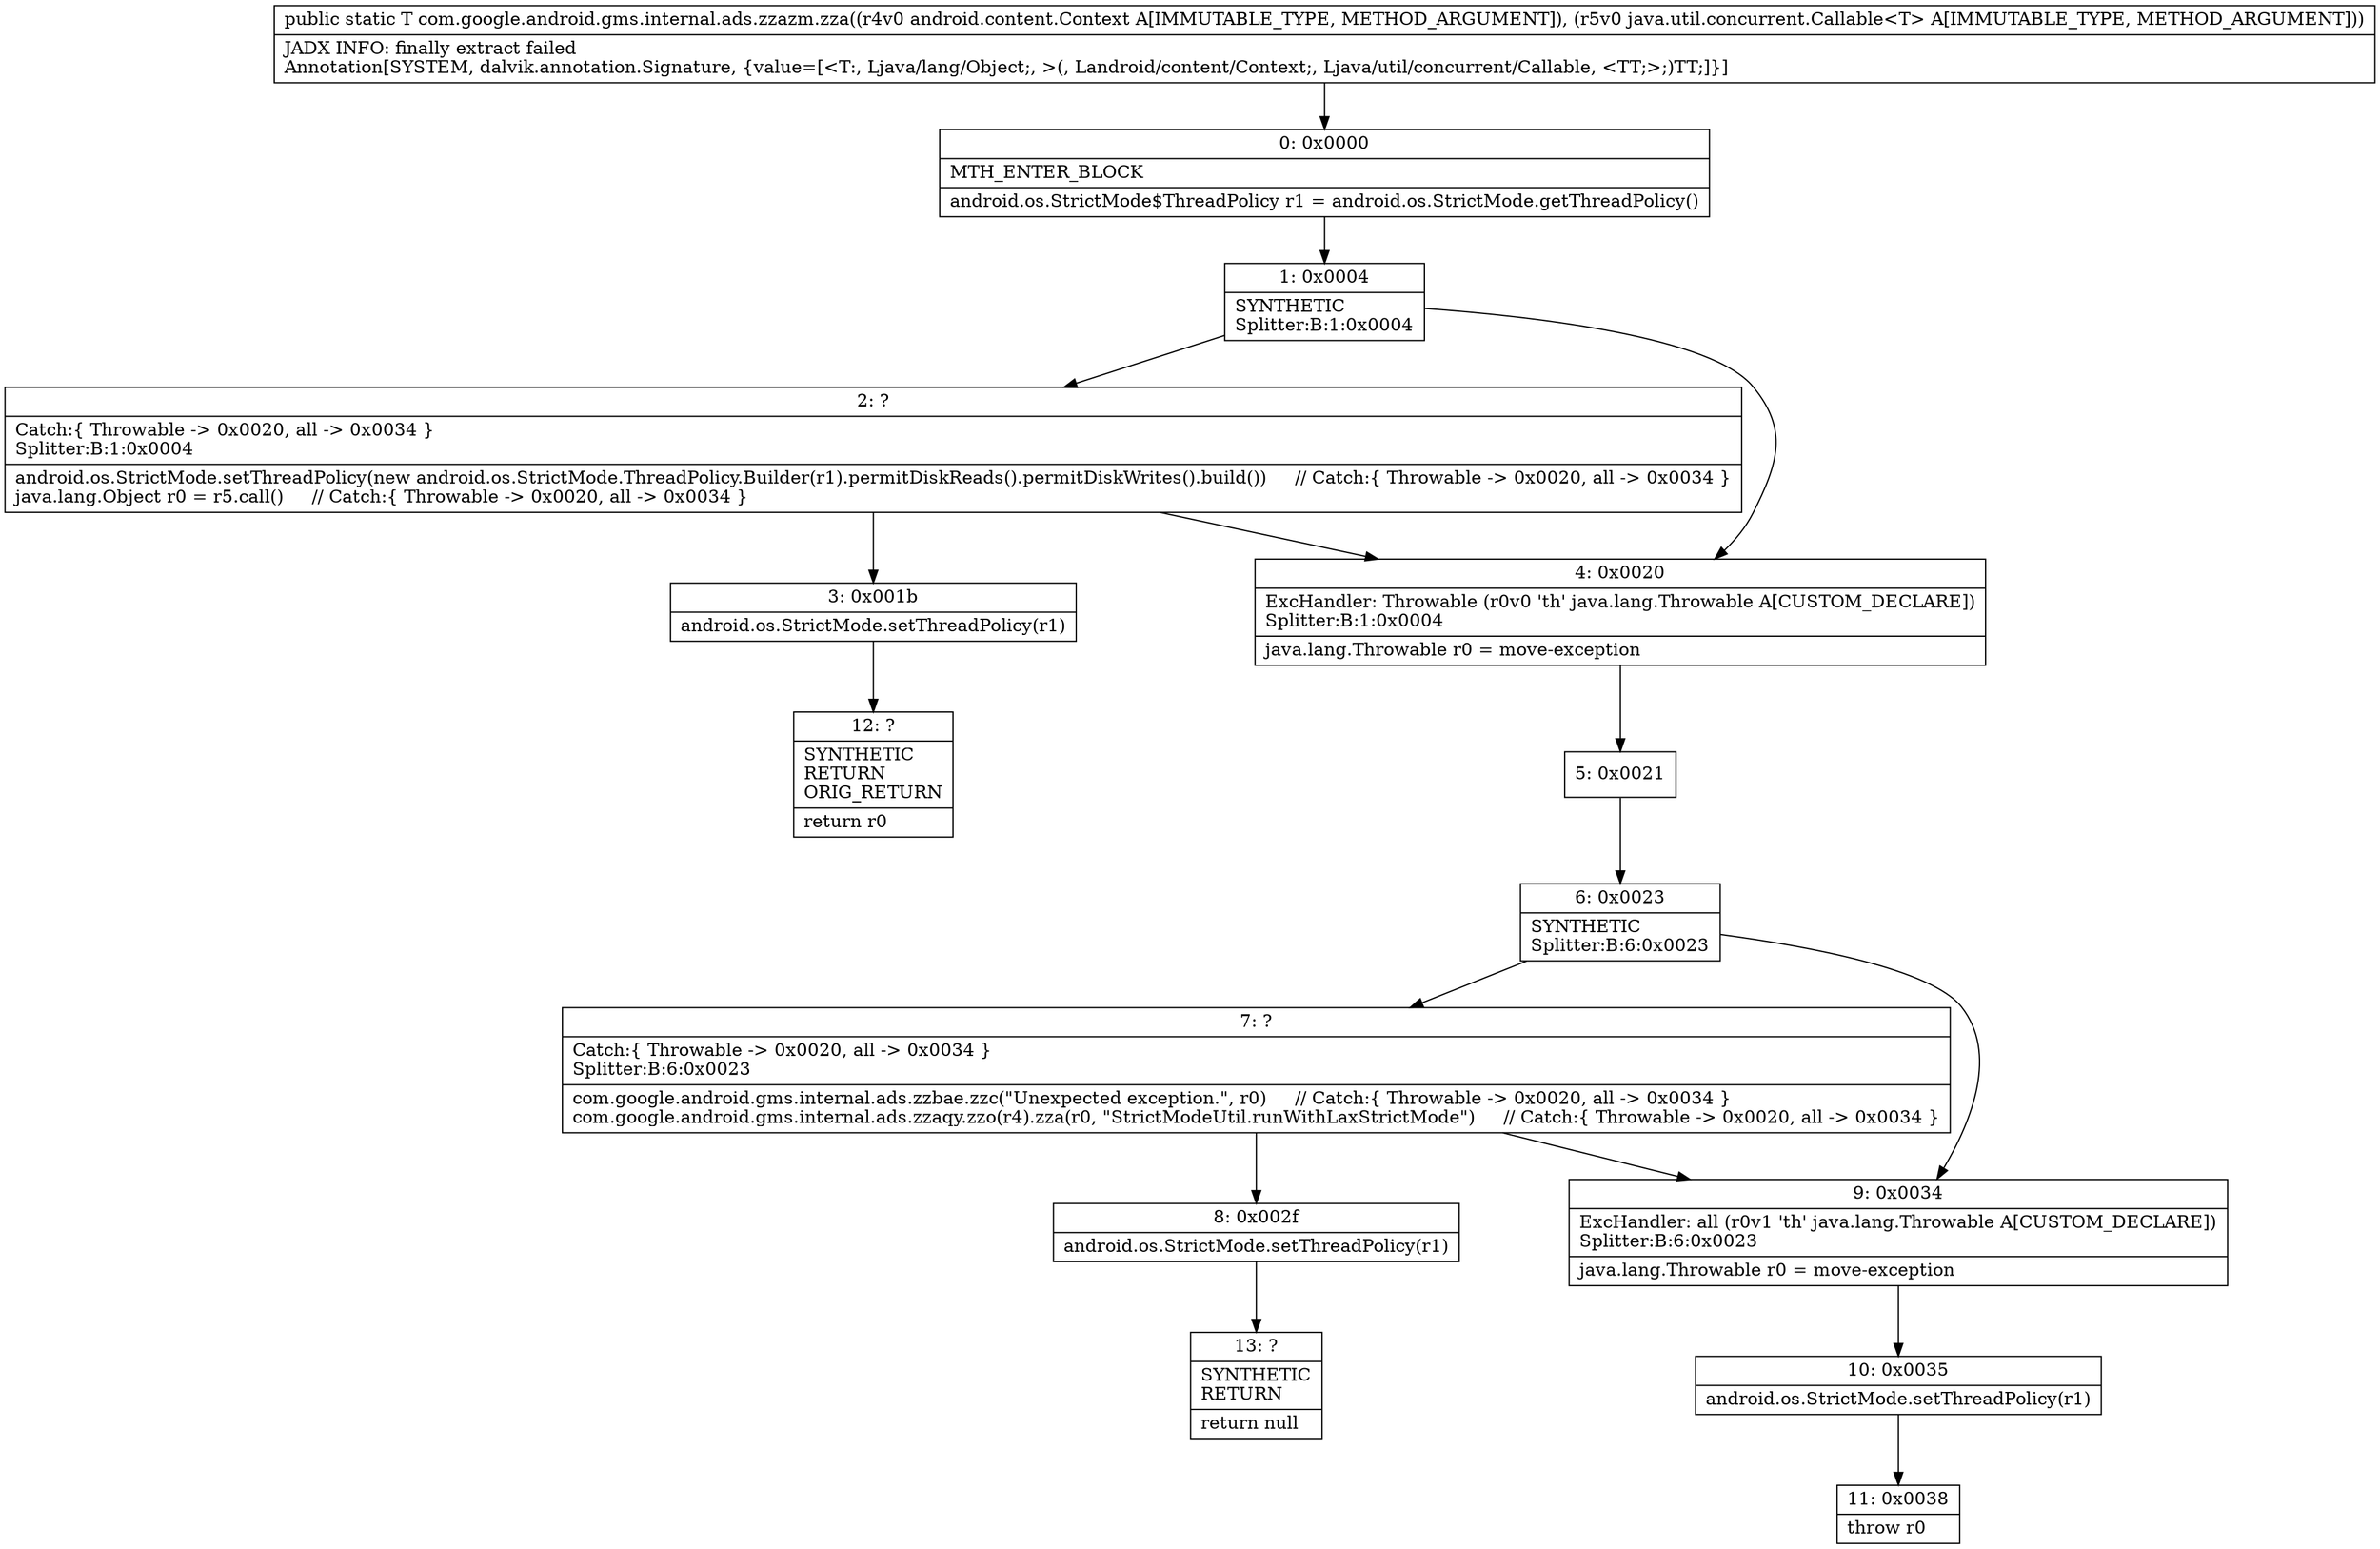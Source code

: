 digraph "CFG forcom.google.android.gms.internal.ads.zzazm.zza(Landroid\/content\/Context;Ljava\/util\/concurrent\/Callable;)Ljava\/lang\/Object;" {
Node_0 [shape=record,label="{0\:\ 0x0000|MTH_ENTER_BLOCK\l|android.os.StrictMode$ThreadPolicy r1 = android.os.StrictMode.getThreadPolicy()\l}"];
Node_1 [shape=record,label="{1\:\ 0x0004|SYNTHETIC\lSplitter:B:1:0x0004\l}"];
Node_2 [shape=record,label="{2\:\ ?|Catch:\{ Throwable \-\> 0x0020, all \-\> 0x0034 \}\lSplitter:B:1:0x0004\l|android.os.StrictMode.setThreadPolicy(new android.os.StrictMode.ThreadPolicy.Builder(r1).permitDiskReads().permitDiskWrites().build())     \/\/ Catch:\{ Throwable \-\> 0x0020, all \-\> 0x0034 \}\ljava.lang.Object r0 = r5.call()     \/\/ Catch:\{ Throwable \-\> 0x0020, all \-\> 0x0034 \}\l}"];
Node_3 [shape=record,label="{3\:\ 0x001b|android.os.StrictMode.setThreadPolicy(r1)\l}"];
Node_4 [shape=record,label="{4\:\ 0x0020|ExcHandler: Throwable (r0v0 'th' java.lang.Throwable A[CUSTOM_DECLARE])\lSplitter:B:1:0x0004\l|java.lang.Throwable r0 = move\-exception\l}"];
Node_5 [shape=record,label="{5\:\ 0x0021}"];
Node_6 [shape=record,label="{6\:\ 0x0023|SYNTHETIC\lSplitter:B:6:0x0023\l}"];
Node_7 [shape=record,label="{7\:\ ?|Catch:\{ Throwable \-\> 0x0020, all \-\> 0x0034 \}\lSplitter:B:6:0x0023\l|com.google.android.gms.internal.ads.zzbae.zzc(\"Unexpected exception.\", r0)     \/\/ Catch:\{ Throwable \-\> 0x0020, all \-\> 0x0034 \}\lcom.google.android.gms.internal.ads.zzaqy.zzo(r4).zza(r0, \"StrictModeUtil.runWithLaxStrictMode\")     \/\/ Catch:\{ Throwable \-\> 0x0020, all \-\> 0x0034 \}\l}"];
Node_8 [shape=record,label="{8\:\ 0x002f|android.os.StrictMode.setThreadPolicy(r1)\l}"];
Node_9 [shape=record,label="{9\:\ 0x0034|ExcHandler: all (r0v1 'th' java.lang.Throwable A[CUSTOM_DECLARE])\lSplitter:B:6:0x0023\l|java.lang.Throwable r0 = move\-exception\l}"];
Node_10 [shape=record,label="{10\:\ 0x0035|android.os.StrictMode.setThreadPolicy(r1)\l}"];
Node_11 [shape=record,label="{11\:\ 0x0038|throw r0\l}"];
Node_12 [shape=record,label="{12\:\ ?|SYNTHETIC\lRETURN\lORIG_RETURN\l|return r0\l}"];
Node_13 [shape=record,label="{13\:\ ?|SYNTHETIC\lRETURN\l|return null\l}"];
MethodNode[shape=record,label="{public static T com.google.android.gms.internal.ads.zzazm.zza((r4v0 android.content.Context A[IMMUTABLE_TYPE, METHOD_ARGUMENT]), (r5v0 java.util.concurrent.Callable\<T\> A[IMMUTABLE_TYPE, METHOD_ARGUMENT]))  | JADX INFO: finally extract failed\lAnnotation[SYSTEM, dalvik.annotation.Signature, \{value=[\<T:, Ljava\/lang\/Object;, \>(, Landroid\/content\/Context;, Ljava\/util\/concurrent\/Callable, \<TT;\>;)TT;]\}]\l}"];
MethodNode -> Node_0;
Node_0 -> Node_1;
Node_1 -> Node_2;
Node_1 -> Node_4;
Node_2 -> Node_3;
Node_2 -> Node_4;
Node_3 -> Node_12;
Node_4 -> Node_5;
Node_5 -> Node_6;
Node_6 -> Node_7;
Node_6 -> Node_9;
Node_7 -> Node_8;
Node_7 -> Node_9;
Node_8 -> Node_13;
Node_9 -> Node_10;
Node_10 -> Node_11;
}

